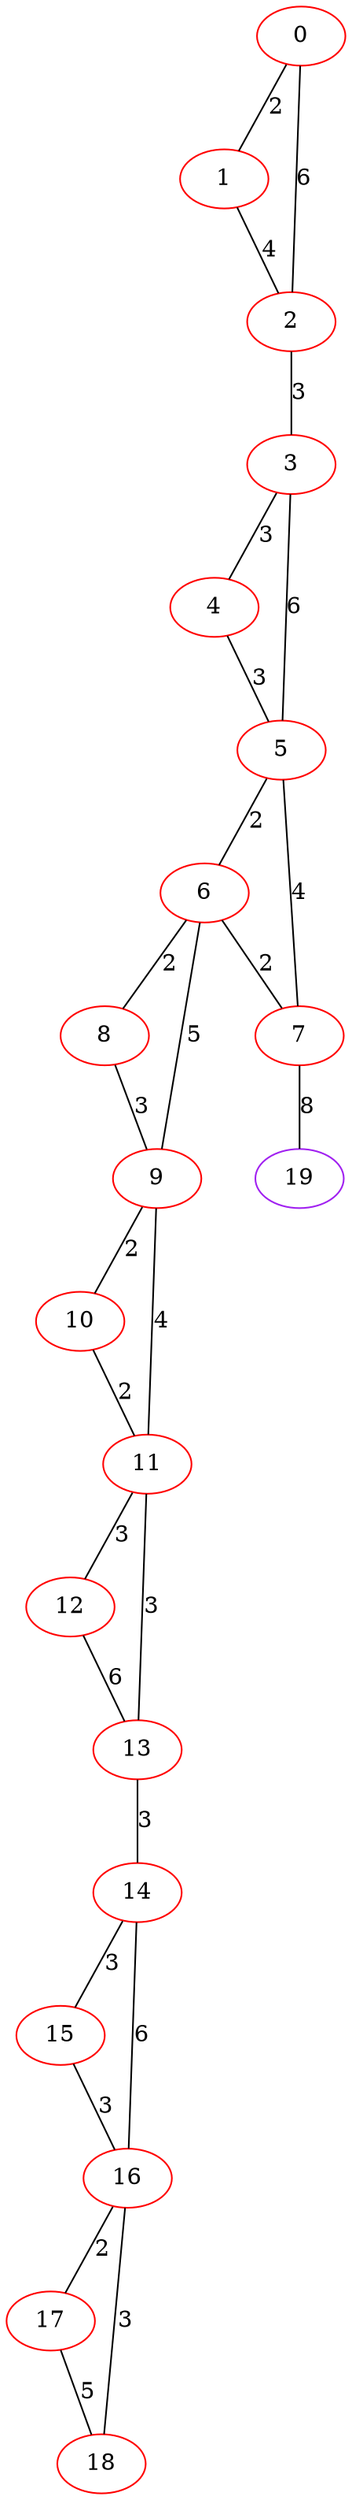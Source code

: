 graph "" {
0 [color=red, weight=1];
1 [color=red, weight=1];
2 [color=red, weight=1];
3 [color=red, weight=1];
4 [color=red, weight=1];
5 [color=red, weight=1];
6 [color=red, weight=1];
7 [color=red, weight=1];
8 [color=red, weight=1];
9 [color=red, weight=1];
10 [color=red, weight=1];
11 [color=red, weight=1];
12 [color=red, weight=1];
13 [color=red, weight=1];
14 [color=red, weight=1];
15 [color=red, weight=1];
16 [color=red, weight=1];
17 [color=red, weight=1];
18 [color=red, weight=1];
19 [color=purple, weight=4];
0 -- 1  [key=0, label=2];
0 -- 2  [key=0, label=6];
1 -- 2  [key=0, label=4];
2 -- 3  [key=0, label=3];
3 -- 4  [key=0, label=3];
3 -- 5  [key=0, label=6];
4 -- 5  [key=0, label=3];
5 -- 6  [key=0, label=2];
5 -- 7  [key=0, label=4];
6 -- 8  [key=0, label=2];
6 -- 9  [key=0, label=5];
6 -- 7  [key=0, label=2];
7 -- 19  [key=0, label=8];
8 -- 9  [key=0, label=3];
9 -- 10  [key=0, label=2];
9 -- 11  [key=0, label=4];
10 -- 11  [key=0, label=2];
11 -- 12  [key=0, label=3];
11 -- 13  [key=0, label=3];
12 -- 13  [key=0, label=6];
13 -- 14  [key=0, label=3];
14 -- 16  [key=0, label=6];
14 -- 15  [key=0, label=3];
15 -- 16  [key=0, label=3];
16 -- 17  [key=0, label=2];
16 -- 18  [key=0, label=3];
17 -- 18  [key=0, label=5];
}
